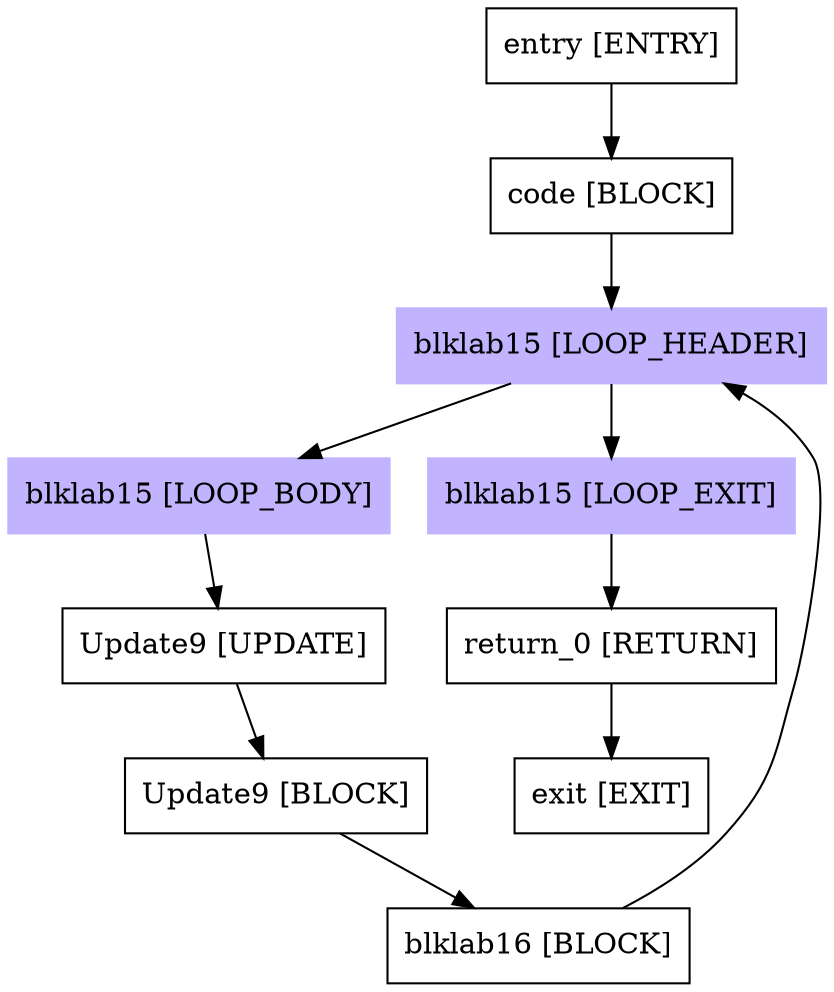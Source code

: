 digraph add{
"entry [ENTRY]"[shape=box];
"code [BLOCK]"[shape=box];
"blklab15 [LOOP_HEADER]"[shape=box,style=filled,color=".7 .3 1.0"];
"blklab15 [LOOP_BODY]"[shape=box,style=filled,color=".7 .3 1.0"];
"blklab15 [LOOP_EXIT]"[shape=box,style=filled,color=".7 .3 1.0"];
"Update9 [UPDATE]"[shape=box];
"Update9 [BLOCK]"[shape=box];
"blklab16 [BLOCK]"[shape=box];
"return_0 [RETURN]"[shape=box];
"exit [EXIT]"[shape=box];
"entry [ENTRY]"->"code [BLOCK]";
"code [BLOCK]"->"blklab15 [LOOP_HEADER]";
"blklab15 [LOOP_HEADER]"->"blklab15 [LOOP_BODY]";
"blklab15 [LOOP_HEADER]"->"blklab15 [LOOP_EXIT]";
"blklab15 [LOOP_BODY]"->"Update9 [UPDATE]";
"blklab15 [LOOP_EXIT]"->"return_0 [RETURN]";
"Update9 [UPDATE]"->"Update9 [BLOCK]";
"Update9 [BLOCK]"->"blklab16 [BLOCK]";
"blklab16 [BLOCK]"->"blklab15 [LOOP_HEADER]";
"return_0 [RETURN]"->"exit [EXIT]";

}
